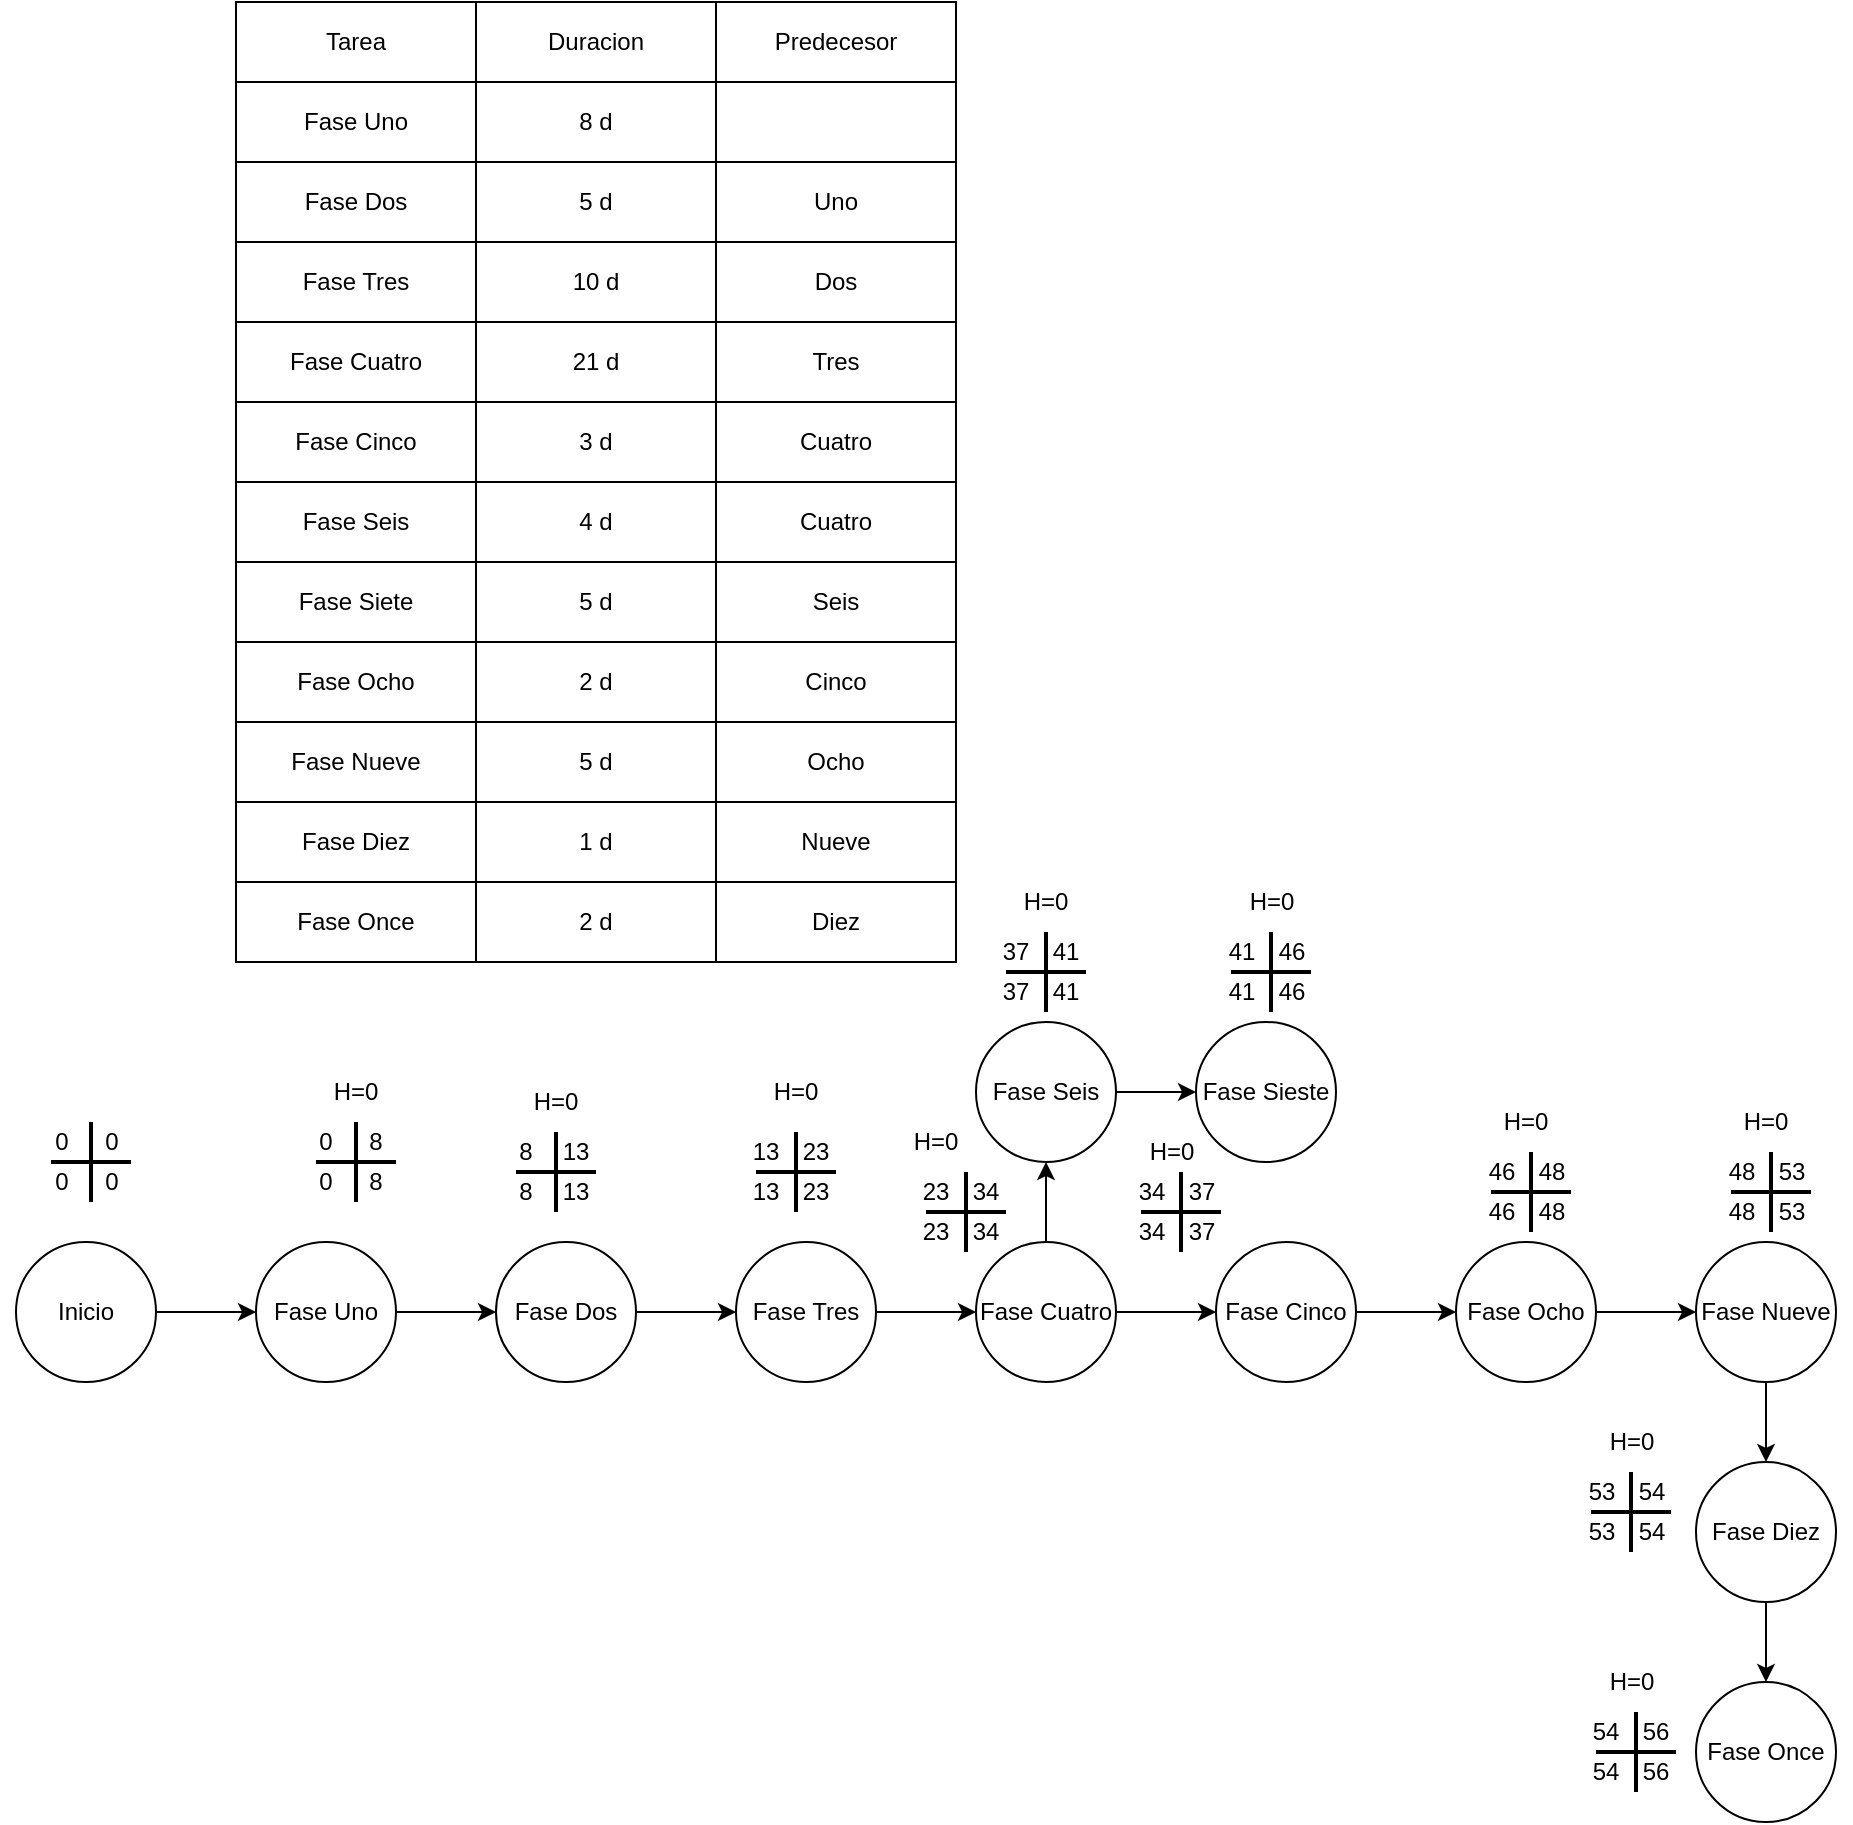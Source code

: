 <mxfile version="21.6.9" type="google">
  <diagram name="Página-1" id="l7oPooPMSPUZMmV1gbd_">
    <mxGraphModel grid="1" page="1" gridSize="10" guides="1" tooltips="1" connect="1" arrows="1" fold="1" pageScale="1" pageWidth="827" pageHeight="1169" math="0" shadow="0">
      <root>
        <mxCell id="0" />
        <mxCell id="1" parent="0" />
        <mxCell id="UiFxOg2Ivpp8a6ELdIRq-1" value="Tarea" style="rounded=0;whiteSpace=wrap;html=1;" vertex="1" parent="1">
          <mxGeometry width="120" height="40" as="geometry" />
        </mxCell>
        <mxCell id="UiFxOg2Ivpp8a6ELdIRq-2" value="Predecesor" style="rounded=0;whiteSpace=wrap;html=1;" vertex="1" parent="1">
          <mxGeometry x="240" width="120" height="40" as="geometry" />
        </mxCell>
        <mxCell id="UiFxOg2Ivpp8a6ELdIRq-3" value="Duracion" style="rounded=0;whiteSpace=wrap;html=1;" vertex="1" parent="1">
          <mxGeometry x="120" width="120" height="40" as="geometry" />
        </mxCell>
        <mxCell id="UiFxOg2Ivpp8a6ELdIRq-4" value="21 d" style="rounded=0;whiteSpace=wrap;html=1;" vertex="1" parent="1">
          <mxGeometry x="120" y="160" width="120" height="40" as="geometry" />
        </mxCell>
        <mxCell id="UiFxOg2Ivpp8a6ELdIRq-5" value="Cuatro" style="rounded=0;whiteSpace=wrap;html=1;" vertex="1" parent="1">
          <mxGeometry x="240" y="200" width="120" height="40" as="geometry" />
        </mxCell>
        <mxCell id="UiFxOg2Ivpp8a6ELdIRq-6" value="3 d" style="rounded=0;whiteSpace=wrap;html=1;" vertex="1" parent="1">
          <mxGeometry x="120" y="200" width="120" height="40" as="geometry" />
        </mxCell>
        <mxCell id="UiFxOg2Ivpp8a6ELdIRq-7" value="Fase Cinco" style="rounded=0;whiteSpace=wrap;html=1;" vertex="1" parent="1">
          <mxGeometry y="200" width="120" height="40" as="geometry" />
        </mxCell>
        <mxCell id="UiFxOg2Ivpp8a6ELdIRq-8" value="Tres" style="rounded=0;whiteSpace=wrap;html=1;" vertex="1" parent="1">
          <mxGeometry x="240" y="160" width="120" height="40" as="geometry" />
        </mxCell>
        <mxCell id="UiFxOg2Ivpp8a6ELdIRq-9" value="Fase Cuatro" style="rounded=0;whiteSpace=wrap;html=1;" vertex="1" parent="1">
          <mxGeometry y="160" width="120" height="40" as="geometry" />
        </mxCell>
        <mxCell id="UiFxOg2Ivpp8a6ELdIRq-10" value="Dos" style="rounded=0;whiteSpace=wrap;html=1;" vertex="1" parent="1">
          <mxGeometry x="240" y="120" width="120" height="40" as="geometry" />
        </mxCell>
        <mxCell id="UiFxOg2Ivpp8a6ELdIRq-11" value="10 d" style="rounded=0;whiteSpace=wrap;html=1;" vertex="1" parent="1">
          <mxGeometry x="120" y="120" width="120" height="40" as="geometry" />
        </mxCell>
        <mxCell id="UiFxOg2Ivpp8a6ELdIRq-12" value="Fase Tres" style="rounded=0;whiteSpace=wrap;html=1;" vertex="1" parent="1">
          <mxGeometry y="120" width="120" height="40" as="geometry" />
        </mxCell>
        <mxCell id="UiFxOg2Ivpp8a6ELdIRq-13" value="Fase Dos" style="rounded=0;whiteSpace=wrap;html=1;" vertex="1" parent="1">
          <mxGeometry y="80" width="120" height="40" as="geometry" />
        </mxCell>
        <mxCell id="UiFxOg2Ivpp8a6ELdIRq-14" value="5 d" style="rounded=0;whiteSpace=wrap;html=1;" vertex="1" parent="1">
          <mxGeometry x="120" y="80" width="120" height="40" as="geometry" />
        </mxCell>
        <mxCell id="UiFxOg2Ivpp8a6ELdIRq-15" value="Uno" style="rounded=0;whiteSpace=wrap;html=1;" vertex="1" parent="1">
          <mxGeometry x="240" y="80" width="120" height="40" as="geometry" />
        </mxCell>
        <mxCell id="UiFxOg2Ivpp8a6ELdIRq-16" value="" style="rounded=0;whiteSpace=wrap;html=1;" vertex="1" parent="1">
          <mxGeometry x="240" y="40" width="120" height="40" as="geometry" />
        </mxCell>
        <mxCell id="UiFxOg2Ivpp8a6ELdIRq-17" value="8 d" style="rounded=0;whiteSpace=wrap;html=1;" vertex="1" parent="1">
          <mxGeometry x="120" y="40" width="120" height="40" as="geometry" />
        </mxCell>
        <mxCell id="UiFxOg2Ivpp8a6ELdIRq-18" value="Fase Uno" style="rounded=0;whiteSpace=wrap;html=1;" vertex="1" parent="1">
          <mxGeometry y="40" width="120" height="40" as="geometry" />
        </mxCell>
        <mxCell id="UiFxOg2Ivpp8a6ELdIRq-20" value="2 d" style="rounded=0;whiteSpace=wrap;html=1;" vertex="1" parent="1">
          <mxGeometry x="120" y="320" width="120" height="40" as="geometry" />
        </mxCell>
        <mxCell id="UiFxOg2Ivpp8a6ELdIRq-21" value="Ocho" style="rounded=0;whiteSpace=wrap;html=1;" vertex="1" parent="1">
          <mxGeometry x="240" y="360" width="120" height="40" as="geometry" />
        </mxCell>
        <mxCell id="UiFxOg2Ivpp8a6ELdIRq-22" value="5 d" style="rounded=0;whiteSpace=wrap;html=1;" vertex="1" parent="1">
          <mxGeometry x="120" y="360" width="120" height="40" as="geometry" />
        </mxCell>
        <mxCell id="UiFxOg2Ivpp8a6ELdIRq-23" value="Fase Nueve" style="rounded=0;whiteSpace=wrap;html=1;" vertex="1" parent="1">
          <mxGeometry y="360" width="120" height="40" as="geometry" />
        </mxCell>
        <mxCell id="UiFxOg2Ivpp8a6ELdIRq-24" value="Cinco" style="rounded=0;whiteSpace=wrap;html=1;" vertex="1" parent="1">
          <mxGeometry x="240" y="320" width="120" height="40" as="geometry" />
        </mxCell>
        <mxCell id="UiFxOg2Ivpp8a6ELdIRq-25" value="Fase Ocho" style="rounded=0;whiteSpace=wrap;html=1;" vertex="1" parent="1">
          <mxGeometry y="320" width="120" height="40" as="geometry" />
        </mxCell>
        <mxCell id="UiFxOg2Ivpp8a6ELdIRq-26" value="Seis" style="rounded=0;whiteSpace=wrap;html=1;" vertex="1" parent="1">
          <mxGeometry x="240" y="280" width="120" height="40" as="geometry" />
        </mxCell>
        <mxCell id="UiFxOg2Ivpp8a6ELdIRq-27" value="5 d" style="rounded=0;whiteSpace=wrap;html=1;" vertex="1" parent="1">
          <mxGeometry x="120" y="280" width="120" height="40" as="geometry" />
        </mxCell>
        <mxCell id="UiFxOg2Ivpp8a6ELdIRq-28" value="Fase Siete" style="rounded=0;whiteSpace=wrap;html=1;" vertex="1" parent="1">
          <mxGeometry y="280" width="120" height="40" as="geometry" />
        </mxCell>
        <mxCell id="UiFxOg2Ivpp8a6ELdIRq-29" value="Fase Seis" style="rounded=0;whiteSpace=wrap;html=1;" vertex="1" parent="1">
          <mxGeometry y="240" width="120" height="40" as="geometry" />
        </mxCell>
        <mxCell id="UiFxOg2Ivpp8a6ELdIRq-30" value="4 d" style="rounded=0;whiteSpace=wrap;html=1;" vertex="1" parent="1">
          <mxGeometry x="120" y="240" width="120" height="40" as="geometry" />
        </mxCell>
        <mxCell id="UiFxOg2Ivpp8a6ELdIRq-31" value="Cuatro" style="rounded=0;whiteSpace=wrap;html=1;" vertex="1" parent="1">
          <mxGeometry x="240" y="240" width="120" height="40" as="geometry" />
        </mxCell>
        <mxCell id="UiFxOg2Ivpp8a6ELdIRq-38" value="Diez" style="rounded=0;whiteSpace=wrap;html=1;" vertex="1" parent="1">
          <mxGeometry x="240" y="440" width="120" height="40" as="geometry" />
        </mxCell>
        <mxCell id="UiFxOg2Ivpp8a6ELdIRq-39" value="2 d" style="rounded=0;whiteSpace=wrap;html=1;" vertex="1" parent="1">
          <mxGeometry x="120" y="440" width="120" height="40" as="geometry" />
        </mxCell>
        <mxCell id="UiFxOg2Ivpp8a6ELdIRq-40" value="Fase Once" style="rounded=0;whiteSpace=wrap;html=1;" vertex="1" parent="1">
          <mxGeometry y="440" width="120" height="40" as="geometry" />
        </mxCell>
        <mxCell id="UiFxOg2Ivpp8a6ELdIRq-41" value="Fase Diez" style="rounded=0;whiteSpace=wrap;html=1;" vertex="1" parent="1">
          <mxGeometry y="400" width="120" height="40" as="geometry" />
        </mxCell>
        <mxCell id="UiFxOg2Ivpp8a6ELdIRq-42" value="1 d" style="rounded=0;whiteSpace=wrap;html=1;" vertex="1" parent="1">
          <mxGeometry x="120" y="400" width="120" height="40" as="geometry" />
        </mxCell>
        <mxCell id="UiFxOg2Ivpp8a6ELdIRq-43" value="Nueve" style="rounded=0;whiteSpace=wrap;html=1;" vertex="1" parent="1">
          <mxGeometry x="240" y="400" width="120" height="40" as="geometry" />
        </mxCell>
        <mxCell id="yK05bHgJ1KblvaiHkFz4-12" style="edgeStyle=orthogonalEdgeStyle;rounded=0;orthogonalLoop=1;jettySize=auto;html=1;entryX=0;entryY=0.5;entryDx=0;entryDy=0;" edge="1" parent="1" source="yK05bHgJ1KblvaiHkFz4-1" target="yK05bHgJ1KblvaiHkFz4-3">
          <mxGeometry relative="1" as="geometry" />
        </mxCell>
        <mxCell id="yK05bHgJ1KblvaiHkFz4-1" value="Fase Uno" style="ellipse;whiteSpace=wrap;html=1;aspect=fixed;" vertex="1" parent="1">
          <mxGeometry x="10" y="620" width="70" height="70" as="geometry" />
        </mxCell>
        <mxCell id="yK05bHgJ1KblvaiHkFz4-14" style="edgeStyle=orthogonalEdgeStyle;rounded=0;orthogonalLoop=1;jettySize=auto;html=1;entryX=0;entryY=0.5;entryDx=0;entryDy=0;" edge="1" parent="1" source="yK05bHgJ1KblvaiHkFz4-2" target="yK05bHgJ1KblvaiHkFz4-5">
          <mxGeometry relative="1" as="geometry" />
        </mxCell>
        <mxCell id="yK05bHgJ1KblvaiHkFz4-2" value="Fase Tres" style="ellipse;whiteSpace=wrap;html=1;aspect=fixed;" vertex="1" parent="1">
          <mxGeometry x="250" y="620" width="70" height="70" as="geometry" />
        </mxCell>
        <mxCell id="yK05bHgJ1KblvaiHkFz4-13" style="edgeStyle=orthogonalEdgeStyle;rounded=0;orthogonalLoop=1;jettySize=auto;html=1;entryX=0;entryY=0.5;entryDx=0;entryDy=0;" edge="1" parent="1" source="yK05bHgJ1KblvaiHkFz4-3" target="yK05bHgJ1KblvaiHkFz4-2">
          <mxGeometry relative="1" as="geometry" />
        </mxCell>
        <mxCell id="yK05bHgJ1KblvaiHkFz4-3" value="Fase Dos" style="ellipse;whiteSpace=wrap;html=1;aspect=fixed;" vertex="1" parent="1">
          <mxGeometry x="130" y="620" width="70" height="70" as="geometry" />
        </mxCell>
        <mxCell id="yK05bHgJ1KblvaiHkFz4-16" style="edgeStyle=orthogonalEdgeStyle;rounded=0;orthogonalLoop=1;jettySize=auto;html=1;" edge="1" parent="1" source="yK05bHgJ1KblvaiHkFz4-4" target="yK05bHgJ1KblvaiHkFz4-6">
          <mxGeometry relative="1" as="geometry" />
        </mxCell>
        <mxCell id="yK05bHgJ1KblvaiHkFz4-4" value="Fase Cinco" style="ellipse;whiteSpace=wrap;html=1;aspect=fixed;" vertex="1" parent="1">
          <mxGeometry x="490" y="620" width="70" height="70" as="geometry" />
        </mxCell>
        <mxCell id="yK05bHgJ1KblvaiHkFz4-15" style="edgeStyle=orthogonalEdgeStyle;rounded=0;orthogonalLoop=1;jettySize=auto;html=1;entryX=0;entryY=0.5;entryDx=0;entryDy=0;" edge="1" parent="1" source="yK05bHgJ1KblvaiHkFz4-5" target="yK05bHgJ1KblvaiHkFz4-4">
          <mxGeometry relative="1" as="geometry" />
        </mxCell>
        <mxCell id="yK05bHgJ1KblvaiHkFz4-19" style="edgeStyle=orthogonalEdgeStyle;rounded=0;orthogonalLoop=1;jettySize=auto;html=1;entryX=0.5;entryY=1;entryDx=0;entryDy=0;" edge="1" parent="1" source="yK05bHgJ1KblvaiHkFz4-5" target="yK05bHgJ1KblvaiHkFz4-11">
          <mxGeometry relative="1" as="geometry" />
        </mxCell>
        <mxCell id="yK05bHgJ1KblvaiHkFz4-5" value="Fase Cuatro" style="ellipse;whiteSpace=wrap;html=1;aspect=fixed;" vertex="1" parent="1">
          <mxGeometry x="370" y="620" width="70" height="70" as="geometry" />
        </mxCell>
        <mxCell id="yK05bHgJ1KblvaiHkFz4-20" style="edgeStyle=orthogonalEdgeStyle;rounded=0;orthogonalLoop=1;jettySize=auto;html=1;entryX=0;entryY=0.5;entryDx=0;entryDy=0;" edge="1" parent="1" source="yK05bHgJ1KblvaiHkFz4-6" target="yK05bHgJ1KblvaiHkFz4-8">
          <mxGeometry relative="1" as="geometry" />
        </mxCell>
        <mxCell id="yK05bHgJ1KblvaiHkFz4-6" value="Fase Ocho" style="ellipse;whiteSpace=wrap;html=1;aspect=fixed;" vertex="1" parent="1">
          <mxGeometry x="610" y="620" width="70" height="70" as="geometry" />
        </mxCell>
        <mxCell id="yK05bHgJ1KblvaiHkFz4-7" value="Fase Once" style="ellipse;whiteSpace=wrap;html=1;aspect=fixed;" vertex="1" parent="1">
          <mxGeometry x="730" y="840" width="70" height="70" as="geometry" />
        </mxCell>
        <mxCell id="yK05bHgJ1KblvaiHkFz4-21" style="edgeStyle=orthogonalEdgeStyle;rounded=0;orthogonalLoop=1;jettySize=auto;html=1;entryX=0.5;entryY=0;entryDx=0;entryDy=0;" edge="1" parent="1" source="yK05bHgJ1KblvaiHkFz4-8" target="yK05bHgJ1KblvaiHkFz4-9">
          <mxGeometry relative="1" as="geometry" />
        </mxCell>
        <mxCell id="yK05bHgJ1KblvaiHkFz4-8" value="Fase Nueve" style="ellipse;whiteSpace=wrap;html=1;aspect=fixed;" vertex="1" parent="1">
          <mxGeometry x="730" y="620" width="70" height="70" as="geometry" />
        </mxCell>
        <mxCell id="yK05bHgJ1KblvaiHkFz4-22" style="edgeStyle=orthogonalEdgeStyle;rounded=0;orthogonalLoop=1;jettySize=auto;html=1;entryX=0.5;entryY=0;entryDx=0;entryDy=0;" edge="1" parent="1" source="yK05bHgJ1KblvaiHkFz4-9" target="yK05bHgJ1KblvaiHkFz4-7">
          <mxGeometry relative="1" as="geometry" />
        </mxCell>
        <mxCell id="yK05bHgJ1KblvaiHkFz4-9" value="Fase Diez" style="ellipse;whiteSpace=wrap;html=1;aspect=fixed;" vertex="1" parent="1">
          <mxGeometry x="730" y="730" width="70" height="70" as="geometry" />
        </mxCell>
        <mxCell id="yK05bHgJ1KblvaiHkFz4-10" value="Fase Sieste" style="ellipse;whiteSpace=wrap;html=1;aspect=fixed;" vertex="1" parent="1">
          <mxGeometry x="480" y="510" width="70" height="70" as="geometry" />
        </mxCell>
        <mxCell id="yK05bHgJ1KblvaiHkFz4-18" style="edgeStyle=orthogonalEdgeStyle;rounded=0;orthogonalLoop=1;jettySize=auto;html=1;entryX=0;entryY=0.5;entryDx=0;entryDy=0;" edge="1" parent="1" source="yK05bHgJ1KblvaiHkFz4-11" target="yK05bHgJ1KblvaiHkFz4-10">
          <mxGeometry relative="1" as="geometry" />
        </mxCell>
        <mxCell id="yK05bHgJ1KblvaiHkFz4-11" value="Fase Seis" style="ellipse;whiteSpace=wrap;html=1;aspect=fixed;" vertex="1" parent="1">
          <mxGeometry x="370" y="510" width="70" height="70" as="geometry" />
        </mxCell>
        <mxCell id="yK05bHgJ1KblvaiHkFz4-26" value="" style="line;strokeWidth=2;html=1;" vertex="1" parent="1">
          <mxGeometry x="40" y="575" width="40" height="10" as="geometry" />
        </mxCell>
        <mxCell id="yK05bHgJ1KblvaiHkFz4-27" value="" style="line;strokeWidth=2;direction=south;html=1;" vertex="1" parent="1">
          <mxGeometry x="55" y="560" width="10" height="40" as="geometry" />
        </mxCell>
        <mxCell id="yK05bHgJ1KblvaiHkFz4-29" value="0" style="text;html=1;strokeColor=none;fillColor=none;align=center;verticalAlign=middle;whiteSpace=wrap;rounded=0;" vertex="1" parent="1">
          <mxGeometry x="15" y="555" width="60" height="30" as="geometry" />
        </mxCell>
        <mxCell id="yK05bHgJ1KblvaiHkFz4-30" value="8" style="text;html=1;strokeColor=none;fillColor=none;align=center;verticalAlign=middle;whiteSpace=wrap;rounded=0;" vertex="1" parent="1">
          <mxGeometry x="40" y="555" width="60" height="30" as="geometry" />
        </mxCell>
        <mxCell id="yK05bHgJ1KblvaiHkFz4-31" value="8" style="text;html=1;strokeColor=none;fillColor=none;align=center;verticalAlign=middle;whiteSpace=wrap;rounded=0;" vertex="1" parent="1">
          <mxGeometry x="40" y="575" width="60" height="30" as="geometry" />
        </mxCell>
        <mxCell id="yK05bHgJ1KblvaiHkFz4-32" value="0" style="text;html=1;strokeColor=none;fillColor=none;align=center;verticalAlign=middle;whiteSpace=wrap;rounded=0;" vertex="1" parent="1">
          <mxGeometry x="15" y="575" width="60" height="30" as="geometry" />
        </mxCell>
        <mxCell id="yK05bHgJ1KblvaiHkFz4-37" value="" style="line;strokeWidth=2;html=1;" vertex="1" parent="1">
          <mxGeometry x="140" y="580" width="40" height="10" as="geometry" />
        </mxCell>
        <mxCell id="yK05bHgJ1KblvaiHkFz4-38" value="" style="line;strokeWidth=2;direction=south;html=1;" vertex="1" parent="1">
          <mxGeometry x="155" y="565" width="10" height="40" as="geometry" />
        </mxCell>
        <mxCell id="yK05bHgJ1KblvaiHkFz4-39" value="8" style="text;html=1;strokeColor=none;fillColor=none;align=center;verticalAlign=middle;whiteSpace=wrap;rounded=0;" vertex="1" parent="1">
          <mxGeometry x="115" y="560" width="60" height="30" as="geometry" />
        </mxCell>
        <mxCell id="yK05bHgJ1KblvaiHkFz4-40" value="13" style="text;html=1;strokeColor=none;fillColor=none;align=center;verticalAlign=middle;whiteSpace=wrap;rounded=0;" vertex="1" parent="1">
          <mxGeometry x="140" y="560" width="60" height="30" as="geometry" />
        </mxCell>
        <mxCell id="yK05bHgJ1KblvaiHkFz4-41" value="13" style="text;html=1;strokeColor=none;fillColor=none;align=center;verticalAlign=middle;whiteSpace=wrap;rounded=0;" vertex="1" parent="1">
          <mxGeometry x="140" y="580" width="60" height="30" as="geometry" />
        </mxCell>
        <mxCell id="yK05bHgJ1KblvaiHkFz4-42" value="8" style="text;html=1;strokeColor=none;fillColor=none;align=center;verticalAlign=middle;whiteSpace=wrap;rounded=0;" vertex="1" parent="1">
          <mxGeometry x="115" y="580" width="60" height="30" as="geometry" />
        </mxCell>
        <mxCell id="yK05bHgJ1KblvaiHkFz4-45" value="" style="line;strokeWidth=2;html=1;" vertex="1" parent="1">
          <mxGeometry x="260" y="580" width="40" height="10" as="geometry" />
        </mxCell>
        <mxCell id="yK05bHgJ1KblvaiHkFz4-46" value="" style="line;strokeWidth=2;direction=south;html=1;" vertex="1" parent="1">
          <mxGeometry x="275" y="565" width="10" height="40" as="geometry" />
        </mxCell>
        <mxCell id="yK05bHgJ1KblvaiHkFz4-47" value="13" style="text;html=1;strokeColor=none;fillColor=none;align=center;verticalAlign=middle;whiteSpace=wrap;rounded=0;" vertex="1" parent="1">
          <mxGeometry x="235" y="560" width="60" height="30" as="geometry" />
        </mxCell>
        <mxCell id="yK05bHgJ1KblvaiHkFz4-48" value="23" style="text;html=1;strokeColor=none;fillColor=none;align=center;verticalAlign=middle;whiteSpace=wrap;rounded=0;" vertex="1" parent="1">
          <mxGeometry x="260" y="560" width="60" height="30" as="geometry" />
        </mxCell>
        <mxCell id="yK05bHgJ1KblvaiHkFz4-49" value="23" style="text;html=1;strokeColor=none;fillColor=none;align=center;verticalAlign=middle;whiteSpace=wrap;rounded=0;" vertex="1" parent="1">
          <mxGeometry x="260" y="580" width="60" height="30" as="geometry" />
        </mxCell>
        <mxCell id="yK05bHgJ1KblvaiHkFz4-50" value="13" style="text;html=1;strokeColor=none;fillColor=none;align=center;verticalAlign=middle;whiteSpace=wrap;rounded=0;" vertex="1" parent="1">
          <mxGeometry x="235" y="580" width="60" height="30" as="geometry" />
        </mxCell>
        <mxCell id="yK05bHgJ1KblvaiHkFz4-51" value="" style="line;strokeWidth=2;html=1;" vertex="1" parent="1">
          <mxGeometry x="345" y="600" width="40" height="10" as="geometry" />
        </mxCell>
        <mxCell id="yK05bHgJ1KblvaiHkFz4-52" value="" style="line;strokeWidth=2;direction=south;html=1;" vertex="1" parent="1">
          <mxGeometry x="360" y="585" width="10" height="40" as="geometry" />
        </mxCell>
        <mxCell id="yK05bHgJ1KblvaiHkFz4-53" value="23" style="text;html=1;strokeColor=none;fillColor=none;align=center;verticalAlign=middle;whiteSpace=wrap;rounded=0;" vertex="1" parent="1">
          <mxGeometry x="320" y="580" width="60" height="30" as="geometry" />
        </mxCell>
        <mxCell id="yK05bHgJ1KblvaiHkFz4-54" value="34" style="text;html=1;strokeColor=none;fillColor=none;align=center;verticalAlign=middle;whiteSpace=wrap;rounded=0;" vertex="1" parent="1">
          <mxGeometry x="345" y="580" width="60" height="30" as="geometry" />
        </mxCell>
        <mxCell id="yK05bHgJ1KblvaiHkFz4-55" value="34" style="text;html=1;strokeColor=none;fillColor=none;align=center;verticalAlign=middle;whiteSpace=wrap;rounded=0;" vertex="1" parent="1">
          <mxGeometry x="345" y="600" width="60" height="30" as="geometry" />
        </mxCell>
        <mxCell id="yK05bHgJ1KblvaiHkFz4-56" value="23" style="text;html=1;strokeColor=none;fillColor=none;align=center;verticalAlign=middle;whiteSpace=wrap;rounded=0;" vertex="1" parent="1">
          <mxGeometry x="320" y="600" width="60" height="30" as="geometry" />
        </mxCell>
        <mxCell id="yK05bHgJ1KblvaiHkFz4-57" value="" style="line;strokeWidth=2;html=1;" vertex="1" parent="1">
          <mxGeometry x="385" y="480" width="40" height="10" as="geometry" />
        </mxCell>
        <mxCell id="yK05bHgJ1KblvaiHkFz4-58" value="" style="line;strokeWidth=2;direction=south;html=1;" vertex="1" parent="1">
          <mxGeometry x="400" y="465" width="10" height="40" as="geometry" />
        </mxCell>
        <mxCell id="yK05bHgJ1KblvaiHkFz4-59" value="37" style="text;html=1;strokeColor=none;fillColor=none;align=center;verticalAlign=middle;whiteSpace=wrap;rounded=0;" vertex="1" parent="1">
          <mxGeometry x="360" y="460" width="60" height="30" as="geometry" />
        </mxCell>
        <mxCell id="yK05bHgJ1KblvaiHkFz4-60" value="41" style="text;html=1;strokeColor=none;fillColor=none;align=center;verticalAlign=middle;whiteSpace=wrap;rounded=0;" vertex="1" parent="1">
          <mxGeometry x="385" y="460" width="60" height="30" as="geometry" />
        </mxCell>
        <mxCell id="yK05bHgJ1KblvaiHkFz4-61" value="41" style="text;html=1;strokeColor=none;fillColor=none;align=center;verticalAlign=middle;whiteSpace=wrap;rounded=0;" vertex="1" parent="1">
          <mxGeometry x="385" y="480" width="60" height="30" as="geometry" />
        </mxCell>
        <mxCell id="yK05bHgJ1KblvaiHkFz4-62" value="37" style="text;html=1;strokeColor=none;fillColor=none;align=center;verticalAlign=middle;whiteSpace=wrap;rounded=0;" vertex="1" parent="1">
          <mxGeometry x="360" y="480" width="60" height="30" as="geometry" />
        </mxCell>
        <mxCell id="yK05bHgJ1KblvaiHkFz4-63" value="" style="line;strokeWidth=2;html=1;" vertex="1" parent="1">
          <mxGeometry x="497.5" y="480" width="40" height="10" as="geometry" />
        </mxCell>
        <mxCell id="yK05bHgJ1KblvaiHkFz4-64" value="" style="line;strokeWidth=2;direction=south;html=1;" vertex="1" parent="1">
          <mxGeometry x="512.5" y="465" width="10" height="40" as="geometry" />
        </mxCell>
        <mxCell id="yK05bHgJ1KblvaiHkFz4-65" value="41" style="text;html=1;strokeColor=none;fillColor=none;align=center;verticalAlign=middle;whiteSpace=wrap;rounded=0;" vertex="1" parent="1">
          <mxGeometry x="472.5" y="460" width="60" height="30" as="geometry" />
        </mxCell>
        <mxCell id="yK05bHgJ1KblvaiHkFz4-66" value="46" style="text;html=1;strokeColor=none;fillColor=none;align=center;verticalAlign=middle;whiteSpace=wrap;rounded=0;" vertex="1" parent="1">
          <mxGeometry x="497.5" y="460" width="60" height="30" as="geometry" />
        </mxCell>
        <mxCell id="yK05bHgJ1KblvaiHkFz4-67" value="46" style="text;html=1;strokeColor=none;fillColor=none;align=center;verticalAlign=middle;whiteSpace=wrap;rounded=0;" vertex="1" parent="1">
          <mxGeometry x="497.5" y="480" width="60" height="30" as="geometry" />
        </mxCell>
        <mxCell id="yK05bHgJ1KblvaiHkFz4-68" value="41" style="text;html=1;strokeColor=none;fillColor=none;align=center;verticalAlign=middle;whiteSpace=wrap;rounded=0;" vertex="1" parent="1">
          <mxGeometry x="472.5" y="480" width="60" height="30" as="geometry" />
        </mxCell>
        <mxCell id="yK05bHgJ1KblvaiHkFz4-69" value="" style="line;strokeWidth=2;html=1;" vertex="1" parent="1">
          <mxGeometry x="452.5" y="600" width="40" height="10" as="geometry" />
        </mxCell>
        <mxCell id="yK05bHgJ1KblvaiHkFz4-70" value="" style="line;strokeWidth=2;direction=south;html=1;" vertex="1" parent="1">
          <mxGeometry x="467.5" y="585" width="10" height="40" as="geometry" />
        </mxCell>
        <mxCell id="yK05bHgJ1KblvaiHkFz4-71" value="34" style="text;html=1;strokeColor=none;fillColor=none;align=center;verticalAlign=middle;whiteSpace=wrap;rounded=0;" vertex="1" parent="1">
          <mxGeometry x="427.5" y="580" width="60" height="30" as="geometry" />
        </mxCell>
        <mxCell id="yK05bHgJ1KblvaiHkFz4-72" value="37" style="text;html=1;strokeColor=none;fillColor=none;align=center;verticalAlign=middle;whiteSpace=wrap;rounded=0;" vertex="1" parent="1">
          <mxGeometry x="452.5" y="580" width="60" height="30" as="geometry" />
        </mxCell>
        <mxCell id="yK05bHgJ1KblvaiHkFz4-73" value="37" style="text;html=1;strokeColor=none;fillColor=none;align=center;verticalAlign=middle;whiteSpace=wrap;rounded=0;" vertex="1" parent="1">
          <mxGeometry x="452.5" y="600" width="60" height="30" as="geometry" />
        </mxCell>
        <mxCell id="yK05bHgJ1KblvaiHkFz4-74" value="34" style="text;html=1;strokeColor=none;fillColor=none;align=center;verticalAlign=middle;whiteSpace=wrap;rounded=0;" vertex="1" parent="1">
          <mxGeometry x="427.5" y="600" width="60" height="30" as="geometry" />
        </mxCell>
        <mxCell id="yK05bHgJ1KblvaiHkFz4-75" value="" style="line;strokeWidth=2;html=1;" vertex="1" parent="1">
          <mxGeometry x="627.5" y="590" width="40" height="10" as="geometry" />
        </mxCell>
        <mxCell id="yK05bHgJ1KblvaiHkFz4-76" value="" style="line;strokeWidth=2;direction=south;html=1;" vertex="1" parent="1">
          <mxGeometry x="642.5" y="575" width="10" height="40" as="geometry" />
        </mxCell>
        <mxCell id="yK05bHgJ1KblvaiHkFz4-77" value="46" style="text;html=1;strokeColor=none;fillColor=none;align=center;verticalAlign=middle;whiteSpace=wrap;rounded=0;" vertex="1" parent="1">
          <mxGeometry x="602.5" y="570" width="60" height="30" as="geometry" />
        </mxCell>
        <mxCell id="yK05bHgJ1KblvaiHkFz4-78" value="48" style="text;html=1;strokeColor=none;fillColor=none;align=center;verticalAlign=middle;whiteSpace=wrap;rounded=0;" vertex="1" parent="1">
          <mxGeometry x="627.5" y="570" width="60" height="30" as="geometry" />
        </mxCell>
        <mxCell id="yK05bHgJ1KblvaiHkFz4-79" value="48" style="text;html=1;strokeColor=none;fillColor=none;align=center;verticalAlign=middle;whiteSpace=wrap;rounded=0;" vertex="1" parent="1">
          <mxGeometry x="627.5" y="590" width="60" height="30" as="geometry" />
        </mxCell>
        <mxCell id="yK05bHgJ1KblvaiHkFz4-80" value="46" style="text;html=1;strokeColor=none;fillColor=none;align=center;verticalAlign=middle;whiteSpace=wrap;rounded=0;" vertex="1" parent="1">
          <mxGeometry x="602.5" y="590" width="60" height="30" as="geometry" />
        </mxCell>
        <mxCell id="yK05bHgJ1KblvaiHkFz4-81" value="" style="line;strokeWidth=2;html=1;" vertex="1" parent="1">
          <mxGeometry x="747.5" y="590" width="40" height="10" as="geometry" />
        </mxCell>
        <mxCell id="yK05bHgJ1KblvaiHkFz4-82" value="" style="line;strokeWidth=2;direction=south;html=1;" vertex="1" parent="1">
          <mxGeometry x="762.5" y="575" width="10" height="40" as="geometry" />
        </mxCell>
        <mxCell id="yK05bHgJ1KblvaiHkFz4-83" value="48" style="text;html=1;strokeColor=none;fillColor=none;align=center;verticalAlign=middle;whiteSpace=wrap;rounded=0;" vertex="1" parent="1">
          <mxGeometry x="722.5" y="570" width="60" height="30" as="geometry" />
        </mxCell>
        <mxCell id="yK05bHgJ1KblvaiHkFz4-84" value="53" style="text;html=1;strokeColor=none;fillColor=none;align=center;verticalAlign=middle;whiteSpace=wrap;rounded=0;" vertex="1" parent="1">
          <mxGeometry x="747.5" y="570" width="60" height="30" as="geometry" />
        </mxCell>
        <mxCell id="yK05bHgJ1KblvaiHkFz4-85" value="53" style="text;html=1;strokeColor=none;fillColor=none;align=center;verticalAlign=middle;whiteSpace=wrap;rounded=0;" vertex="1" parent="1">
          <mxGeometry x="747.5" y="590" width="60" height="30" as="geometry" />
        </mxCell>
        <mxCell id="yK05bHgJ1KblvaiHkFz4-86" value="48" style="text;html=1;strokeColor=none;fillColor=none;align=center;verticalAlign=middle;whiteSpace=wrap;rounded=0;" vertex="1" parent="1">
          <mxGeometry x="722.5" y="590" width="60" height="30" as="geometry" />
        </mxCell>
        <mxCell id="yK05bHgJ1KblvaiHkFz4-87" value="" style="line;strokeWidth=2;html=1;" vertex="1" parent="1">
          <mxGeometry x="677.5" y="750" width="40" height="10" as="geometry" />
        </mxCell>
        <mxCell id="yK05bHgJ1KblvaiHkFz4-88" value="" style="line;strokeWidth=2;direction=south;html=1;" vertex="1" parent="1">
          <mxGeometry x="692.5" y="735" width="10" height="40" as="geometry" />
        </mxCell>
        <mxCell id="yK05bHgJ1KblvaiHkFz4-89" value="53" style="text;html=1;strokeColor=none;fillColor=none;align=center;verticalAlign=middle;whiteSpace=wrap;rounded=0;" vertex="1" parent="1">
          <mxGeometry x="652.5" y="730" width="60" height="30" as="geometry" />
        </mxCell>
        <mxCell id="yK05bHgJ1KblvaiHkFz4-90" value="54" style="text;html=1;strokeColor=none;fillColor=none;align=center;verticalAlign=middle;whiteSpace=wrap;rounded=0;" vertex="1" parent="1">
          <mxGeometry x="677.5" y="730" width="60" height="30" as="geometry" />
        </mxCell>
        <mxCell id="yK05bHgJ1KblvaiHkFz4-91" value="54" style="text;html=1;strokeColor=none;fillColor=none;align=center;verticalAlign=middle;whiteSpace=wrap;rounded=0;" vertex="1" parent="1">
          <mxGeometry x="677.5" y="750" width="60" height="30" as="geometry" />
        </mxCell>
        <mxCell id="yK05bHgJ1KblvaiHkFz4-92" value="53" style="text;html=1;strokeColor=none;fillColor=none;align=center;verticalAlign=middle;whiteSpace=wrap;rounded=0;" vertex="1" parent="1">
          <mxGeometry x="652.5" y="750" width="60" height="30" as="geometry" />
        </mxCell>
        <mxCell id="yK05bHgJ1KblvaiHkFz4-94" value="" style="line;strokeWidth=2;html=1;" vertex="1" parent="1">
          <mxGeometry x="680" y="870" width="40" height="10" as="geometry" />
        </mxCell>
        <mxCell id="yK05bHgJ1KblvaiHkFz4-95" value="" style="line;strokeWidth=2;direction=south;html=1;" vertex="1" parent="1">
          <mxGeometry x="695" y="855" width="10" height="40" as="geometry" />
        </mxCell>
        <mxCell id="yK05bHgJ1KblvaiHkFz4-96" value="54" style="text;html=1;strokeColor=none;fillColor=none;align=center;verticalAlign=middle;whiteSpace=wrap;rounded=0;" vertex="1" parent="1">
          <mxGeometry x="655" y="850" width="60" height="30" as="geometry" />
        </mxCell>
        <mxCell id="yK05bHgJ1KblvaiHkFz4-97" value="56" style="text;html=1;strokeColor=none;fillColor=none;align=center;verticalAlign=middle;whiteSpace=wrap;rounded=0;" vertex="1" parent="1">
          <mxGeometry x="680" y="850" width="60" height="30" as="geometry" />
        </mxCell>
        <mxCell id="yK05bHgJ1KblvaiHkFz4-98" value="56" style="text;html=1;strokeColor=none;fillColor=none;align=center;verticalAlign=middle;whiteSpace=wrap;rounded=0;" vertex="1" parent="1">
          <mxGeometry x="680" y="870" width="60" height="30" as="geometry" />
        </mxCell>
        <mxCell id="yK05bHgJ1KblvaiHkFz4-99" value="54" style="text;html=1;strokeColor=none;fillColor=none;align=center;verticalAlign=middle;whiteSpace=wrap;rounded=0;" vertex="1" parent="1">
          <mxGeometry x="655" y="870" width="60" height="30" as="geometry" />
        </mxCell>
        <mxCell id="yK05bHgJ1KblvaiHkFz4-107" style="edgeStyle=orthogonalEdgeStyle;rounded=0;orthogonalLoop=1;jettySize=auto;html=1;entryX=0;entryY=0.5;entryDx=0;entryDy=0;" edge="1" parent="1" source="yK05bHgJ1KblvaiHkFz4-106" target="yK05bHgJ1KblvaiHkFz4-1">
          <mxGeometry relative="1" as="geometry" />
        </mxCell>
        <mxCell id="yK05bHgJ1KblvaiHkFz4-106" value="Inicio" style="ellipse;whiteSpace=wrap;html=1;aspect=fixed;" vertex="1" parent="1">
          <mxGeometry x="-110" y="620" width="70" height="70" as="geometry" />
        </mxCell>
        <mxCell id="yK05bHgJ1KblvaiHkFz4-120" value="" style="line;strokeWidth=2;html=1;" vertex="1" parent="1">
          <mxGeometry x="-92.5" y="575" width="40" height="10" as="geometry" />
        </mxCell>
        <mxCell id="yK05bHgJ1KblvaiHkFz4-121" value="" style="line;strokeWidth=2;direction=south;html=1;" vertex="1" parent="1">
          <mxGeometry x="-77.5" y="560" width="10" height="40" as="geometry" />
        </mxCell>
        <mxCell id="yK05bHgJ1KblvaiHkFz4-122" value="0" style="text;html=1;strokeColor=none;fillColor=none;align=center;verticalAlign=middle;whiteSpace=wrap;rounded=0;" vertex="1" parent="1">
          <mxGeometry x="-117.5" y="555" width="60" height="30" as="geometry" />
        </mxCell>
        <mxCell id="yK05bHgJ1KblvaiHkFz4-123" value="0" style="text;html=1;strokeColor=none;fillColor=none;align=center;verticalAlign=middle;whiteSpace=wrap;rounded=0;" vertex="1" parent="1">
          <mxGeometry x="-92.5" y="555" width="60" height="30" as="geometry" />
        </mxCell>
        <mxCell id="yK05bHgJ1KblvaiHkFz4-124" value="0" style="text;html=1;strokeColor=none;fillColor=none;align=center;verticalAlign=middle;whiteSpace=wrap;rounded=0;" vertex="1" parent="1">
          <mxGeometry x="-92.5" y="575" width="60" height="30" as="geometry" />
        </mxCell>
        <mxCell id="yK05bHgJ1KblvaiHkFz4-125" value="0" style="text;html=1;strokeColor=none;fillColor=none;align=center;verticalAlign=middle;whiteSpace=wrap;rounded=0;" vertex="1" parent="1">
          <mxGeometry x="-117.5" y="575" width="60" height="30" as="geometry" />
        </mxCell>
        <mxCell id="yK05bHgJ1KblvaiHkFz4-126" value="H=0" style="text;html=1;strokeColor=none;fillColor=none;align=center;verticalAlign=middle;whiteSpace=wrap;rounded=0;" vertex="1" parent="1">
          <mxGeometry x="30" y="530" width="60" height="30" as="geometry" />
        </mxCell>
        <mxCell id="yK05bHgJ1KblvaiHkFz4-127" value="H=0" style="text;html=1;strokeColor=none;fillColor=none;align=center;verticalAlign=middle;whiteSpace=wrap;rounded=0;" vertex="1" parent="1">
          <mxGeometry x="130" y="535" width="60" height="30" as="geometry" />
        </mxCell>
        <mxCell id="yK05bHgJ1KblvaiHkFz4-129" value="H=0" style="text;html=1;strokeColor=none;fillColor=none;align=center;verticalAlign=middle;whiteSpace=wrap;rounded=0;" vertex="1" parent="1">
          <mxGeometry x="250" y="530" width="60" height="30" as="geometry" />
        </mxCell>
        <mxCell id="yK05bHgJ1KblvaiHkFz4-130" value="H=0" style="text;html=1;strokeColor=none;fillColor=none;align=center;verticalAlign=middle;whiteSpace=wrap;rounded=0;" vertex="1" parent="1">
          <mxGeometry x="375" y="435" width="60" height="30" as="geometry" />
        </mxCell>
        <mxCell id="yK05bHgJ1KblvaiHkFz4-131" value="H=0" style="text;html=1;strokeColor=none;fillColor=none;align=center;verticalAlign=middle;whiteSpace=wrap;rounded=0;" vertex="1" parent="1">
          <mxGeometry x="487.5" y="435" width="60" height="30" as="geometry" />
        </mxCell>
        <mxCell id="yK05bHgJ1KblvaiHkFz4-132" value="H=0" style="text;html=1;strokeColor=none;fillColor=none;align=center;verticalAlign=middle;whiteSpace=wrap;rounded=0;" vertex="1" parent="1">
          <mxGeometry x="320" y="555" width="60" height="30" as="geometry" />
        </mxCell>
        <mxCell id="yK05bHgJ1KblvaiHkFz4-133" value="H=0" style="text;html=1;strokeColor=none;fillColor=none;align=center;verticalAlign=middle;whiteSpace=wrap;rounded=0;" vertex="1" parent="1">
          <mxGeometry x="437.5" y="560" width="60" height="30" as="geometry" />
        </mxCell>
        <mxCell id="yK05bHgJ1KblvaiHkFz4-134" value="H=0" style="text;html=1;strokeColor=none;fillColor=none;align=center;verticalAlign=middle;whiteSpace=wrap;rounded=0;" vertex="1" parent="1">
          <mxGeometry x="615" y="545" width="60" height="30" as="geometry" />
        </mxCell>
        <mxCell id="yK05bHgJ1KblvaiHkFz4-135" value="H=0" style="text;html=1;strokeColor=none;fillColor=none;align=center;verticalAlign=middle;whiteSpace=wrap;rounded=0;" vertex="1" parent="1">
          <mxGeometry x="735" y="545" width="60" height="30" as="geometry" />
        </mxCell>
        <mxCell id="yK05bHgJ1KblvaiHkFz4-136" value="H=0" style="text;html=1;strokeColor=none;fillColor=none;align=center;verticalAlign=middle;whiteSpace=wrap;rounded=0;" vertex="1" parent="1">
          <mxGeometry x="667.5" y="705" width="60" height="30" as="geometry" />
        </mxCell>
        <mxCell id="yK05bHgJ1KblvaiHkFz4-137" value="H=0" style="text;html=1;strokeColor=none;fillColor=none;align=center;verticalAlign=middle;whiteSpace=wrap;rounded=0;" vertex="1" parent="1">
          <mxGeometry x="667.5" y="825" width="60" height="30" as="geometry" />
        </mxCell>
      </root>
    </mxGraphModel>
  </diagram>
</mxfile>
